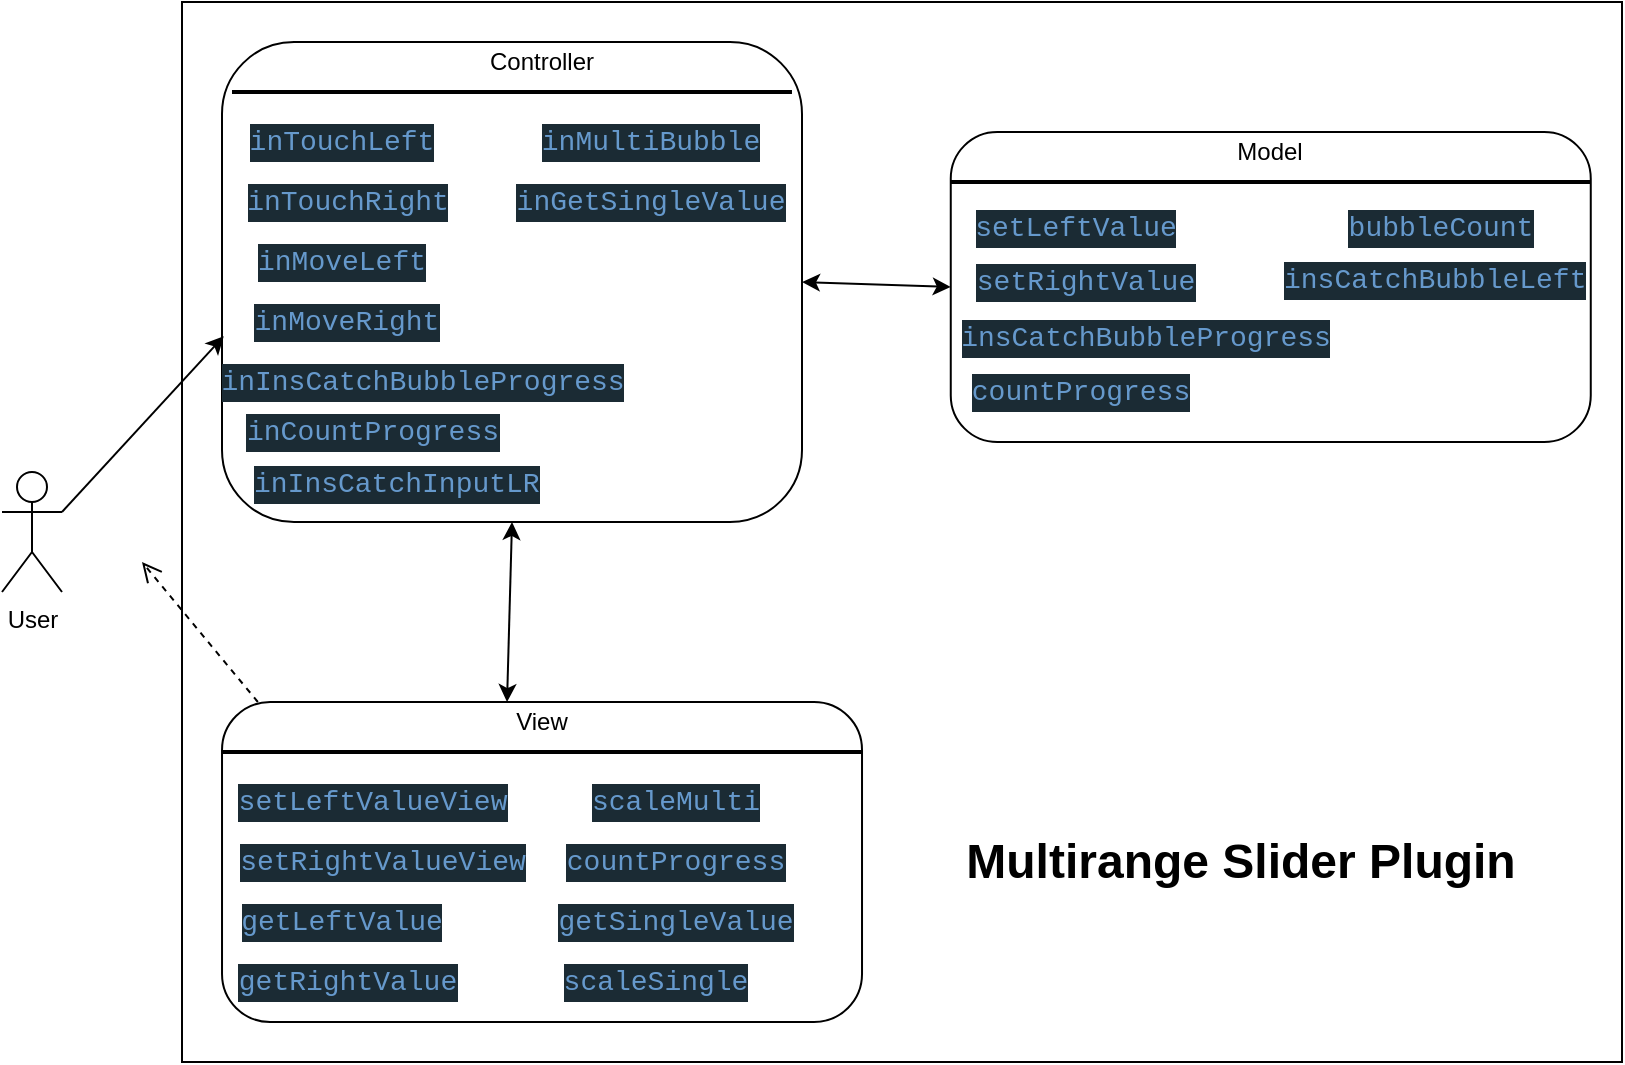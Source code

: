 <mxfile version="14.1.1" type="device"><diagram id="P3eW9Y-ryBD8Hk-Z2W8r" name="Page-1"><mxGraphModel dx="780" dy="1087" grid="1" gridSize="10" guides="1" tooltips="1" connect="1" arrows="1" fold="1" page="1" pageScale="1" pageWidth="827" pageHeight="1169" math="0" shadow="0"><root><mxCell id="0"/><mxCell id="1" parent="0"/><mxCell id="PRrXBnNJqzJGWcWW--tn-1" value="" style="rounded=0;whiteSpace=wrap;html=1;" parent="1" vertex="1"><mxGeometry x="170" y="210" width="720" height="530" as="geometry"/></mxCell><mxCell id="qOf3N4xCeD5DWTZdimW6-1" value="User" style="shape=umlActor;verticalLabelPosition=bottom;verticalAlign=top;html=1;outlineConnect=0;" parent="1" vertex="1"><mxGeometry x="80" y="445" width="30" height="60" as="geometry"/></mxCell><mxCell id="qOf3N4xCeD5DWTZdimW6-6" value="" style="rounded=1;whiteSpace=wrap;html=1;" parent="1" vertex="1"><mxGeometry x="190" y="230" width="290" height="240" as="geometry"/></mxCell><mxCell id="qOf3N4xCeD5DWTZdimW6-7" value="" style="rounded=1;whiteSpace=wrap;html=1;" parent="1" vertex="1"><mxGeometry x="190.01" y="560" width="320" height="160" as="geometry"/></mxCell><mxCell id="qOf3N4xCeD5DWTZdimW6-8" value="" style="rounded=1;whiteSpace=wrap;html=1;" parent="1" vertex="1"><mxGeometry x="554.38" y="275" width="320" height="155" as="geometry"/></mxCell><mxCell id="qOf3N4xCeD5DWTZdimW6-9" value="&lt;h1&gt;Multirange Slider Plugin&lt;/h1&gt;" style="text;html=1;strokeColor=none;fillColor=none;align=center;verticalAlign=middle;whiteSpace=wrap;rounded=0;strokeWidth=1;" parent="1" vertex="1"><mxGeometry x="554.38" y="608.75" width="291.25" height="62.5" as="geometry"/></mxCell><mxCell id="qOf3N4xCeD5DWTZdimW6-10" value="Controller" style="text;html=1;strokeColor=none;fillColor=none;align=center;verticalAlign=middle;whiteSpace=wrap;rounded=0;" parent="1" vertex="1"><mxGeometry x="315.01" y="230" width="70" height="20" as="geometry"/></mxCell><mxCell id="qOf3N4xCeD5DWTZdimW6-11" value="View" style="text;html=1;strokeColor=none;fillColor=none;align=center;verticalAlign=middle;whiteSpace=wrap;rounded=0;" parent="1" vertex="1"><mxGeometry x="315.02" y="560" width="70" height="20" as="geometry"/></mxCell><mxCell id="qOf3N4xCeD5DWTZdimW6-12" value="Model" style="text;html=1;strokeColor=none;fillColor=none;align=center;verticalAlign=middle;whiteSpace=wrap;rounded=0;" parent="1" vertex="1"><mxGeometry x="679.38" y="275" width="70" height="20" as="geometry"/></mxCell><mxCell id="qOf3N4xCeD5DWTZdimW6-16" value="" style="line;strokeWidth=2;html=1;" parent="1" vertex="1"><mxGeometry x="190.02" y="580" width="320" height="10" as="geometry"/></mxCell><mxCell id="qOf3N4xCeD5DWTZdimW6-17" value="" style="line;strokeWidth=2;html=1;" parent="1" vertex="1"><mxGeometry x="195" y="250" width="279.99" height="10" as="geometry"/></mxCell><mxCell id="qOf3N4xCeD5DWTZdimW6-18" value="" style="line;strokeWidth=2;html=1;" parent="1" vertex="1"><mxGeometry x="554.38" y="295" width="320" height="10" as="geometry"/></mxCell><mxCell id="qOf3N4xCeD5DWTZdimW6-19" value="" style="endArrow=classic;html=1;entryX=0.003;entryY=0.613;entryDx=0;entryDy=0;entryPerimeter=0;exitX=1;exitY=0.333;exitDx=0;exitDy=0;exitPerimeter=0;" parent="1" source="qOf3N4xCeD5DWTZdimW6-1" target="qOf3N4xCeD5DWTZdimW6-6" edge="1"><mxGeometry width="50" height="50" relative="1" as="geometry"><mxPoint x="110" y="400" as="sourcePoint"/><mxPoint x="160" y="350" as="targetPoint"/></mxGeometry></mxCell><mxCell id="qOf3N4xCeD5DWTZdimW6-28" value="" style="html=1;verticalAlign=bottom;endArrow=open;dashed=1;endSize=8;exitX=0.056;exitY=0;exitDx=0;exitDy=0;exitPerimeter=0;" parent="1" source="qOf3N4xCeD5DWTZdimW6-7" edge="1"><mxGeometry relative="1" as="geometry"><mxPoint x="560" y="480" as="sourcePoint"/><mxPoint x="150" y="490" as="targetPoint"/></mxGeometry></mxCell><mxCell id="qOf3N4xCeD5DWTZdimW6-29" value="&lt;div style=&quot;color: rgb(205 , 211 , 222) ; background-color: rgb(27 , 43 , 52) ; font-family: &amp;#34;consolas&amp;#34; , &amp;#34;courier new&amp;#34; , monospace ; font-size: 14px ; line-height: 19px&quot;&gt;&lt;span style=&quot;color: #6699cc&quot;&gt;setLeftValue&lt;/span&gt;&lt;/div&gt;" style="text;html=1;strokeColor=none;fillColor=none;align=center;verticalAlign=middle;whiteSpace=wrap;rounded=0;" parent="1" vertex="1"><mxGeometry x="568.76" y="310" width="95.62" height="25" as="geometry"/></mxCell><mxCell id="qOf3N4xCeD5DWTZdimW6-30" value="&lt;div style=&quot;color: rgb(205 , 211 , 222) ; background-color: rgb(27 , 43 , 52) ; font-family: &amp;#34;consolas&amp;#34; , &amp;#34;courier new&amp;#34; , monospace ; font-size: 14px ; line-height: 19px&quot;&gt;&lt;div style=&quot;font-family: &amp;#34;consolas&amp;#34; , &amp;#34;courier new&amp;#34; , monospace ; line-height: 19px&quot;&gt;&lt;span style=&quot;color: #6699cc&quot;&gt;setRightValue&lt;/span&gt;&lt;/div&gt;&lt;/div&gt;" style="text;html=1;strokeColor=none;fillColor=none;align=center;verticalAlign=middle;whiteSpace=wrap;rounded=0;" parent="1" vertex="1"><mxGeometry x="568.76" y="340" width="105.62" height="20" as="geometry"/></mxCell><mxCell id="qOf3N4xCeD5DWTZdimW6-32" value="&lt;div style=&quot;color: rgb(205 , 211 , 222) ; background-color: rgb(27 , 43 , 52) ; font-family: &amp;#34;consolas&amp;#34; , &amp;#34;courier new&amp;#34; , monospace ; font-size: 14px ; line-height: 19px&quot;&gt;&lt;div style=&quot;font-family: &amp;#34;consolas&amp;#34; , &amp;#34;courier new&amp;#34; , monospace ; line-height: 19px&quot;&gt;&lt;div style=&quot;font-family: &amp;#34;consolas&amp;#34; , &amp;#34;courier new&amp;#34; , monospace ; line-height: 19px&quot;&gt;&lt;span style=&quot;color: #6699cc&quot;&gt;insCatchBubbleProgress&lt;/span&gt;&lt;/div&gt;&lt;/div&gt;&lt;/div&gt;" style="text;html=1;strokeColor=none;fillColor=none;align=center;verticalAlign=middle;whiteSpace=wrap;rounded=0;" parent="1" vertex="1"><mxGeometry x="614.38" y="370" width="75.62" height="15" as="geometry"/></mxCell><mxCell id="qOf3N4xCeD5DWTZdimW6-33" value="&lt;div style=&quot;color: rgb(205 , 211 , 222) ; background-color: rgb(27 , 43 , 52) ; font-family: &amp;#34;consolas&amp;#34; , &amp;#34;courier new&amp;#34; , monospace ; font-size: 14px ; line-height: 19px&quot;&gt;&lt;span style=&quot;color: #6699cc&quot;&gt;getLeftValue&lt;/span&gt;&lt;/div&gt;" style="text;html=1;strokeColor=none;fillColor=none;align=center;verticalAlign=middle;whiteSpace=wrap;rounded=0;" parent="1" vertex="1"><mxGeometry x="205.01" y="660" width="90" height="20" as="geometry"/></mxCell><mxCell id="qOf3N4xCeD5DWTZdimW6-34" value="&lt;div style=&quot;color: rgb(205 , 211 , 222) ; background-color: rgb(27 , 43 , 52) ; font-family: &amp;#34;consolas&amp;#34; , &amp;#34;courier new&amp;#34; , monospace ; font-size: 14px ; line-height: 19px&quot;&gt;&lt;div style=&quot;font-family: &amp;#34;consolas&amp;#34; , &amp;#34;courier new&amp;#34; , monospace ; line-height: 19px&quot;&gt;&lt;span style=&quot;color: #6699cc&quot;&gt;getRightValue&lt;/span&gt;&lt;/div&gt;&lt;/div&gt;" style="text;html=1;strokeColor=none;fillColor=none;align=center;verticalAlign=middle;whiteSpace=wrap;rounded=0;" parent="1" vertex="1"><mxGeometry x="202.51" y="690" width="100" height="20" as="geometry"/></mxCell><mxCell id="qOf3N4xCeD5DWTZdimW6-35" value="&lt;div style=&quot;color: rgb(205 , 211 , 222) ; background-color: rgb(27 , 43 , 52) ; font-family: &amp;#34;consolas&amp;#34; , &amp;#34;courier new&amp;#34; , monospace ; font-size: 14px ; line-height: 19px&quot;&gt;&lt;div style=&quot;font-family: &amp;#34;consolas&amp;#34; , &amp;#34;courier new&amp;#34; , monospace ; line-height: 19px&quot;&gt;&lt;div style=&quot;font-family: &amp;#34;consolas&amp;#34; , &amp;#34;courier new&amp;#34; , monospace ; line-height: 19px&quot;&gt;&lt;span style=&quot;color: #6699cc&quot;&gt;scaleMulti&lt;/span&gt;&lt;/div&gt;&lt;/div&gt;&lt;/div&gt;" style="text;html=1;strokeColor=none;fillColor=none;align=center;verticalAlign=middle;whiteSpace=wrap;rounded=0;" parent="1" vertex="1"><mxGeometry x="377.01" y="600" width="80" height="20" as="geometry"/></mxCell><mxCell id="qOf3N4xCeD5DWTZdimW6-36" value="&lt;div style=&quot;color: rgb(205 , 211 , 222) ; background-color: rgb(27 , 43 , 52) ; font-family: &amp;#34;consolas&amp;#34; , &amp;#34;courier new&amp;#34; , monospace ; font-size: 14px ; line-height: 19px&quot;&gt;&lt;div style=&quot;font-family: &amp;#34;consolas&amp;#34; , &amp;#34;courier new&amp;#34; , monospace ; line-height: 19px&quot;&gt;&lt;div style=&quot;font-family: &amp;#34;consolas&amp;#34; , &amp;#34;courier new&amp;#34; , monospace ; line-height: 19px&quot;&gt;&lt;div style=&quot;font-family: &amp;#34;consolas&amp;#34; , &amp;#34;courier new&amp;#34; , monospace ; line-height: 19px&quot;&gt;&lt;span style=&quot;color: #6699cc&quot;&gt;countProgress&lt;/span&gt;&lt;/div&gt;&lt;/div&gt;&lt;/div&gt;&lt;/div&gt;" style="text;html=1;strokeColor=none;fillColor=none;align=center;verticalAlign=middle;whiteSpace=wrap;rounded=0;" parent="1" vertex="1"><mxGeometry x="367.01" y="630" width="100" height="20" as="geometry"/></mxCell><mxCell id="qOf3N4xCeD5DWTZdimW6-37" value="&lt;div style=&quot;color: rgb(205 , 211 , 222) ; background-color: rgb(27 , 43 , 52) ; font-family: &amp;#34;consolas&amp;#34; , &amp;#34;courier new&amp;#34; , monospace ; font-size: 14px ; line-height: 19px&quot;&gt;&lt;div style=&quot;font-family: &amp;#34;consolas&amp;#34; , &amp;#34;courier new&amp;#34; , monospace ; line-height: 19px&quot;&gt;&lt;div style=&quot;font-family: &amp;#34;consolas&amp;#34; , &amp;#34;courier new&amp;#34; , monospace ; line-height: 19px&quot;&gt;&lt;div style=&quot;font-family: &amp;#34;consolas&amp;#34; , &amp;#34;courier new&amp;#34; , monospace ; line-height: 19px&quot;&gt;&lt;div style=&quot;font-family: &amp;#34;consolas&amp;#34; , &amp;#34;courier new&amp;#34; , monospace ; line-height: 19px&quot;&gt;&lt;span style=&quot;color: #6699cc&quot;&gt;getSingleValue&lt;/span&gt;&lt;/div&gt;&lt;/div&gt;&lt;/div&gt;&lt;/div&gt;&lt;/div&gt;" style="text;html=1;strokeColor=none;fillColor=none;align=center;verticalAlign=middle;whiteSpace=wrap;rounded=0;" parent="1" vertex="1"><mxGeometry x="364.01" y="660" width="106" height="20" as="geometry"/></mxCell><mxCell id="qOf3N4xCeD5DWTZdimW6-38" value="&lt;div style=&quot;color: rgb(205 , 211 , 222) ; background-color: rgb(27 , 43 , 52) ; font-family: &amp;#34;consolas&amp;#34; , &amp;#34;courier new&amp;#34; , monospace ; font-size: 14px ; line-height: 19px&quot;&gt;&lt;div style=&quot;font-family: &amp;#34;consolas&amp;#34; , &amp;#34;courier new&amp;#34; , monospace ; line-height: 19px&quot;&gt;&lt;div style=&quot;font-family: &amp;#34;consolas&amp;#34; , &amp;#34;courier new&amp;#34; , monospace ; line-height: 19px&quot;&gt;&lt;div style=&quot;font-family: &amp;#34;consolas&amp;#34; , &amp;#34;courier new&amp;#34; , monospace ; line-height: 19px&quot;&gt;&lt;div style=&quot;font-family: &amp;#34;consolas&amp;#34; , &amp;#34;courier new&amp;#34; , monospace ; line-height: 19px&quot;&gt;&lt;div style=&quot;font-family: &amp;#34;consolas&amp;#34; , &amp;#34;courier new&amp;#34; , monospace ; line-height: 19px&quot;&gt;&lt;span style=&quot;color: #6699cc&quot;&gt;scaleSingle&lt;/span&gt;&lt;/div&gt;&lt;/div&gt;&lt;/div&gt;&lt;/div&gt;&lt;/div&gt;&lt;/div&gt;" style="text;html=1;strokeColor=none;fillColor=none;align=center;verticalAlign=middle;whiteSpace=wrap;rounded=0;" parent="1" vertex="1"><mxGeometry x="364.01" y="690" width="86" height="20" as="geometry"/></mxCell><mxCell id="qOf3N4xCeD5DWTZdimW6-40" value="&lt;div style=&quot;color: rgb(205 , 211 , 222) ; background-color: rgb(27 , 43 , 52) ; font-family: &amp;#34;consolas&amp;#34; , &amp;#34;courier new&amp;#34; , monospace ; font-size: 14px ; line-height: 19px&quot;&gt;&lt;div style=&quot;font-family: &amp;#34;consolas&amp;#34; , &amp;#34;courier new&amp;#34; , monospace ; line-height: 19px&quot;&gt;&lt;span style=&quot;color: #6699cc&quot;&gt;inTouchLeft&lt;/span&gt;&lt;/div&gt;&lt;/div&gt;" style="text;html=1;strokeColor=none;fillColor=none;align=center;verticalAlign=middle;whiteSpace=wrap;rounded=0;" parent="1" vertex="1"><mxGeometry x="205" y="270" width="90" height="20" as="geometry"/></mxCell><mxCell id="qOf3N4xCeD5DWTZdimW6-42" value="&lt;div style=&quot;color: rgb(205 , 211 , 222) ; background-color: rgb(27 , 43 , 52) ; font-family: &amp;#34;consolas&amp;#34; , &amp;#34;courier new&amp;#34; , monospace ; font-size: 14px ; line-height: 19px&quot;&gt;&lt;div style=&quot;font-family: &amp;#34;consolas&amp;#34; , &amp;#34;courier new&amp;#34; , monospace ; line-height: 19px&quot;&gt;&lt;div style=&quot;font-family: &amp;#34;consolas&amp;#34; , &amp;#34;courier new&amp;#34; , monospace ; line-height: 19px&quot;&gt;&lt;span style=&quot;color: #6699cc&quot;&gt;inTouchRight&lt;/span&gt;&lt;/div&gt;&lt;/div&gt;&lt;/div&gt;" style="text;html=1;strokeColor=none;fillColor=none;align=center;verticalAlign=middle;whiteSpace=wrap;rounded=0;" parent="1" vertex="1"><mxGeometry x="202.5" y="300" width="100" height="20" as="geometry"/></mxCell><mxCell id="qOf3N4xCeD5DWTZdimW6-43" value="&lt;div style=&quot;color: rgb(205 , 211 , 222) ; background-color: rgb(27 , 43 , 52) ; font-family: &amp;#34;consolas&amp;#34; , &amp;#34;courier new&amp;#34; , monospace ; font-size: 14px ; line-height: 19px&quot;&gt;&lt;div style=&quot;font-family: &amp;#34;consolas&amp;#34; , &amp;#34;courier new&amp;#34; , monospace ; line-height: 19px&quot;&gt;&lt;div style=&quot;font-family: &amp;#34;consolas&amp;#34; , &amp;#34;courier new&amp;#34; , monospace ; line-height: 19px&quot;&gt;&lt;div style=&quot;font-family: &amp;#34;consolas&amp;#34; , &amp;#34;courier new&amp;#34; , monospace ; line-height: 19px&quot;&gt;&lt;span style=&quot;color: #6699cc&quot;&gt;inMoveLeft&lt;/span&gt;&lt;/div&gt;&lt;/div&gt;&lt;/div&gt;&lt;/div&gt;" style="text;html=1;strokeColor=none;fillColor=none;align=center;verticalAlign=middle;whiteSpace=wrap;rounded=0;" parent="1" vertex="1"><mxGeometry x="210" y="330" width="80" height="20" as="geometry"/></mxCell><mxCell id="qOf3N4xCeD5DWTZdimW6-44" value="&lt;div style=&quot;color: rgb(205 , 211 , 222) ; background-color: rgb(27 , 43 , 52) ; font-family: &amp;#34;consolas&amp;#34; , &amp;#34;courier new&amp;#34; , monospace ; font-size: 14px ; line-height: 19px&quot;&gt;&lt;div style=&quot;font-family: &amp;#34;consolas&amp;#34; , &amp;#34;courier new&amp;#34; , monospace ; line-height: 19px&quot;&gt;&lt;div style=&quot;font-family: &amp;#34;consolas&amp;#34; , &amp;#34;courier new&amp;#34; , monospace ; line-height: 19px&quot;&gt;&lt;div style=&quot;font-family: &amp;#34;consolas&amp;#34; , &amp;#34;courier new&amp;#34; , monospace ; line-height: 19px&quot;&gt;&lt;div style=&quot;font-family: &amp;#34;consolas&amp;#34; , &amp;#34;courier new&amp;#34; , monospace ; line-height: 19px&quot;&gt;&lt;span style=&quot;color: #6699cc&quot;&gt;inMoveRight&lt;/span&gt;&lt;/div&gt;&lt;/div&gt;&lt;/div&gt;&lt;/div&gt;&lt;/div&gt;" style="text;html=1;strokeColor=none;fillColor=none;align=center;verticalAlign=middle;whiteSpace=wrap;rounded=0;" parent="1" vertex="1"><mxGeometry x="205" y="360" width="95" height="20" as="geometry"/></mxCell><mxCell id="qOf3N4xCeD5DWTZdimW6-45" value="&#10;&#10;&lt;div style=&quot;color: rgb(205, 211, 222); background-color: rgb(27, 43, 52); font-family: consolas, &amp;quot;courier new&amp;quot;, monospace; font-weight: normal; font-size: 14px; line-height: 19px;&quot;&gt;&lt;div&gt;&lt;span style=&quot;color: #6699cc&quot;&gt;inMultiBubble&lt;/span&gt;&lt;/div&gt;&lt;/div&gt;&#10;&#10;" style="text;html=1;strokeColor=none;fillColor=none;align=center;verticalAlign=middle;whiteSpace=wrap;rounded=0;" parent="1" vertex="1"><mxGeometry x="369" y="270" width="71" height="20" as="geometry"/></mxCell><mxCell id="qOf3N4xCeD5DWTZdimW6-46" value="&lt;div style=&quot;color: rgb(205 , 211 , 222) ; background-color: rgb(27 , 43 , 52) ; font-family: &amp;#34;consolas&amp;#34; , &amp;#34;courier new&amp;#34; , monospace ; font-size: 14px ; line-height: 19px&quot;&gt;&lt;div style=&quot;font-family: &amp;#34;consolas&amp;#34; , &amp;#34;courier new&amp;#34; , monospace ; line-height: 19px&quot;&gt;&lt;div style=&quot;font-family: &amp;#34;consolas&amp;#34; , &amp;#34;courier new&amp;#34; , monospace ; line-height: 19px&quot;&gt;&lt;div style=&quot;font-family: &amp;#34;consolas&amp;#34; , &amp;#34;courier new&amp;#34; , monospace ; line-height: 19px&quot;&gt;&lt;div style=&quot;font-family: &amp;#34;consolas&amp;#34; , &amp;#34;courier new&amp;#34; , monospace ; line-height: 19px&quot;&gt;&lt;span style=&quot;color: #6699cc&quot;&gt;inGetSingleValue&lt;/span&gt;&lt;/div&gt;&lt;/div&gt;&lt;/div&gt;&lt;/div&gt;&lt;/div&gt;" style="text;html=1;strokeColor=none;fillColor=none;align=center;verticalAlign=middle;whiteSpace=wrap;rounded=0;" parent="1" vertex="1"><mxGeometry x="369" y="300" width="71" height="20" as="geometry"/></mxCell><mxCell id="s6YZOnQOhc2DBBEKUvuM-3" value="" style="endArrow=classic;startArrow=classic;html=1;exitX=1;exitY=0.5;exitDx=0;exitDy=0;entryX=0;entryY=0.5;entryDx=0;entryDy=0;" edge="1" parent="1" source="qOf3N4xCeD5DWTZdimW6-6" target="qOf3N4xCeD5DWTZdimW6-8"><mxGeometry width="50" height="50" relative="1" as="geometry"><mxPoint x="560" y="370" as="sourcePoint"/><mxPoint x="610" y="320" as="targetPoint"/></mxGeometry></mxCell><mxCell id="s6YZOnQOhc2DBBEKUvuM-4" value="" style="endArrow=classic;startArrow=classic;html=1;entryX=0.5;entryY=1;entryDx=0;entryDy=0;exitX=0.25;exitY=0;exitDx=0;exitDy=0;" edge="1" parent="1" source="qOf3N4xCeD5DWTZdimW6-11" target="qOf3N4xCeD5DWTZdimW6-6"><mxGeometry width="50" height="50" relative="1" as="geometry"><mxPoint x="450" y="610" as="sourcePoint"/><mxPoint x="500" y="560" as="targetPoint"/></mxGeometry></mxCell><mxCell id="s6YZOnQOhc2DBBEKUvuM-7" value="&lt;div style=&quot;color: rgb(205 , 211 , 222) ; background-color: rgb(27 , 43 , 52) ; font-family: &amp;#34;consolas&amp;#34; , &amp;#34;courier new&amp;#34; , monospace ; font-size: 14px ; line-height: 19px&quot;&gt;&lt;span style=&quot;color: #6699cc&quot;&gt;inInsCatchBubbleProgress&lt;/span&gt;&lt;/div&gt;" style="text;html=1;align=center;verticalAlign=middle;resizable=0;points=[];autosize=1;" vertex="1" parent="1"><mxGeometry x="190.01" y="390" width="200" height="20" as="geometry"/></mxCell><mxCell id="s6YZOnQOhc2DBBEKUvuM-8" value="&lt;div style=&quot;color: rgb(205 , 211 , 222) ; background-color: rgb(27 , 43 , 52) ; font-family: &amp;#34;consolas&amp;#34; , &amp;#34;courier new&amp;#34; , monospace ; font-size: 14px ; line-height: 19px&quot;&gt;&lt;span style=&quot;color: #6699cc&quot;&gt;inCountProgress&lt;/span&gt;&lt;/div&gt;" style="text;html=1;align=center;verticalAlign=middle;resizable=0;points=[];autosize=1;" vertex="1" parent="1"><mxGeometry x="200" y="415" width="130" height="20" as="geometry"/></mxCell><mxCell id="s6YZOnQOhc2DBBEKUvuM-9" value="&lt;div style=&quot;color: rgb(205, 211, 222); background-color: rgb(27, 43, 52); font-family: consolas, &amp;quot;courier new&amp;quot;, monospace; font-weight: normal; font-size: 14px; line-height: 19px;&quot;&gt;&lt;div&gt;&lt;span style=&quot;color: #6699cc&quot;&gt;inInsCatchInputLR&lt;/span&gt;&lt;/div&gt;&lt;/div&gt;" style="text;whiteSpace=wrap;html=1;" vertex="1" parent="1"><mxGeometry x="204" y="435" width="160" height="30" as="geometry"/></mxCell><mxCell id="s6YZOnQOhc2DBBEKUvuM-12" value="&lt;div style=&quot;color: rgb(205 , 211 , 222) ; background-color: rgb(27 , 43 , 52) ; font-family: &amp;#34;consolas&amp;#34; , &amp;#34;courier new&amp;#34; , monospace ; font-size: 14px ; line-height: 19px&quot;&gt;&lt;span style=&quot;color: #6699cc&quot;&gt;setLeftValueView&lt;/span&gt;&lt;/div&gt;" style="text;html=1;align=center;verticalAlign=middle;resizable=0;points=[];autosize=1;" vertex="1" parent="1"><mxGeometry x="195.01" y="600" width="140" height="20" as="geometry"/></mxCell><mxCell id="s6YZOnQOhc2DBBEKUvuM-13" value="&lt;div style=&quot;color: rgb(205 , 211 , 222) ; background-color: rgb(27 , 43 , 52) ; font-family: &amp;#34;consolas&amp;#34; , &amp;#34;courier new&amp;#34; , monospace ; font-size: 14px ; line-height: 19px&quot;&gt;&lt;span style=&quot;color: #6699cc&quot;&gt;setRightValueView&lt;/span&gt;&lt;/div&gt;" style="text;html=1;align=center;verticalAlign=middle;resizable=0;points=[];autosize=1;" vertex="1" parent="1"><mxGeometry x="195.01" y="630" width="150" height="20" as="geometry"/></mxCell><mxCell id="s6YZOnQOhc2DBBEKUvuM-17" value="&lt;div style=&quot;color: rgb(205 , 211 , 222) ; background-color: rgb(27 , 43 , 52) ; font-family: &amp;#34;consolas&amp;#34; , &amp;#34;courier new&amp;#34; , monospace ; font-size: 14px ; line-height: 19px&quot;&gt;&lt;span style=&quot;color: #6699cc&quot;&gt;countProgress&lt;/span&gt;&lt;/div&gt;" style="text;html=1;align=center;verticalAlign=middle;resizable=0;points=[];autosize=1;" vertex="1" parent="1"><mxGeometry x="559.38" y="395" width="120" height="20" as="geometry"/></mxCell><mxCell id="s6YZOnQOhc2DBBEKUvuM-18" value="&lt;div style=&quot;color: rgb(205 , 211 , 222) ; background-color: rgb(27 , 43 , 52) ; font-family: &amp;#34;consolas&amp;#34; , &amp;#34;courier new&amp;#34; , monospace ; font-size: 14px ; line-height: 19px&quot;&gt;&lt;span style=&quot;color: #6699cc&quot;&gt;bubbleCount&lt;/span&gt;&lt;/div&gt;" style="text;html=1;align=center;verticalAlign=middle;resizable=0;points=[];autosize=1;" vertex="1" parent="1"><mxGeometry x="749.38" y="312.5" width="100" height="20" as="geometry"/></mxCell><mxCell id="s6YZOnQOhc2DBBEKUvuM-19" value="&lt;div style=&quot;color: rgb(205, 211, 222); background-color: rgb(27, 43, 52); font-family: consolas, &amp;quot;courier new&amp;quot;, monospace; font-weight: normal; font-size: 14px; line-height: 19px;&quot;&gt;&lt;div&gt;&lt;span style=&quot;color: #6699cc&quot;&gt;insCatchBubbleLeft&lt;/span&gt;&lt;/div&gt;&lt;/div&gt;" style="text;whiteSpace=wrap;html=1;" vertex="1" parent="1"><mxGeometry x="719.38" y="332.5" width="160" height="30" as="geometry"/></mxCell></root></mxGraphModel></diagram></mxfile>